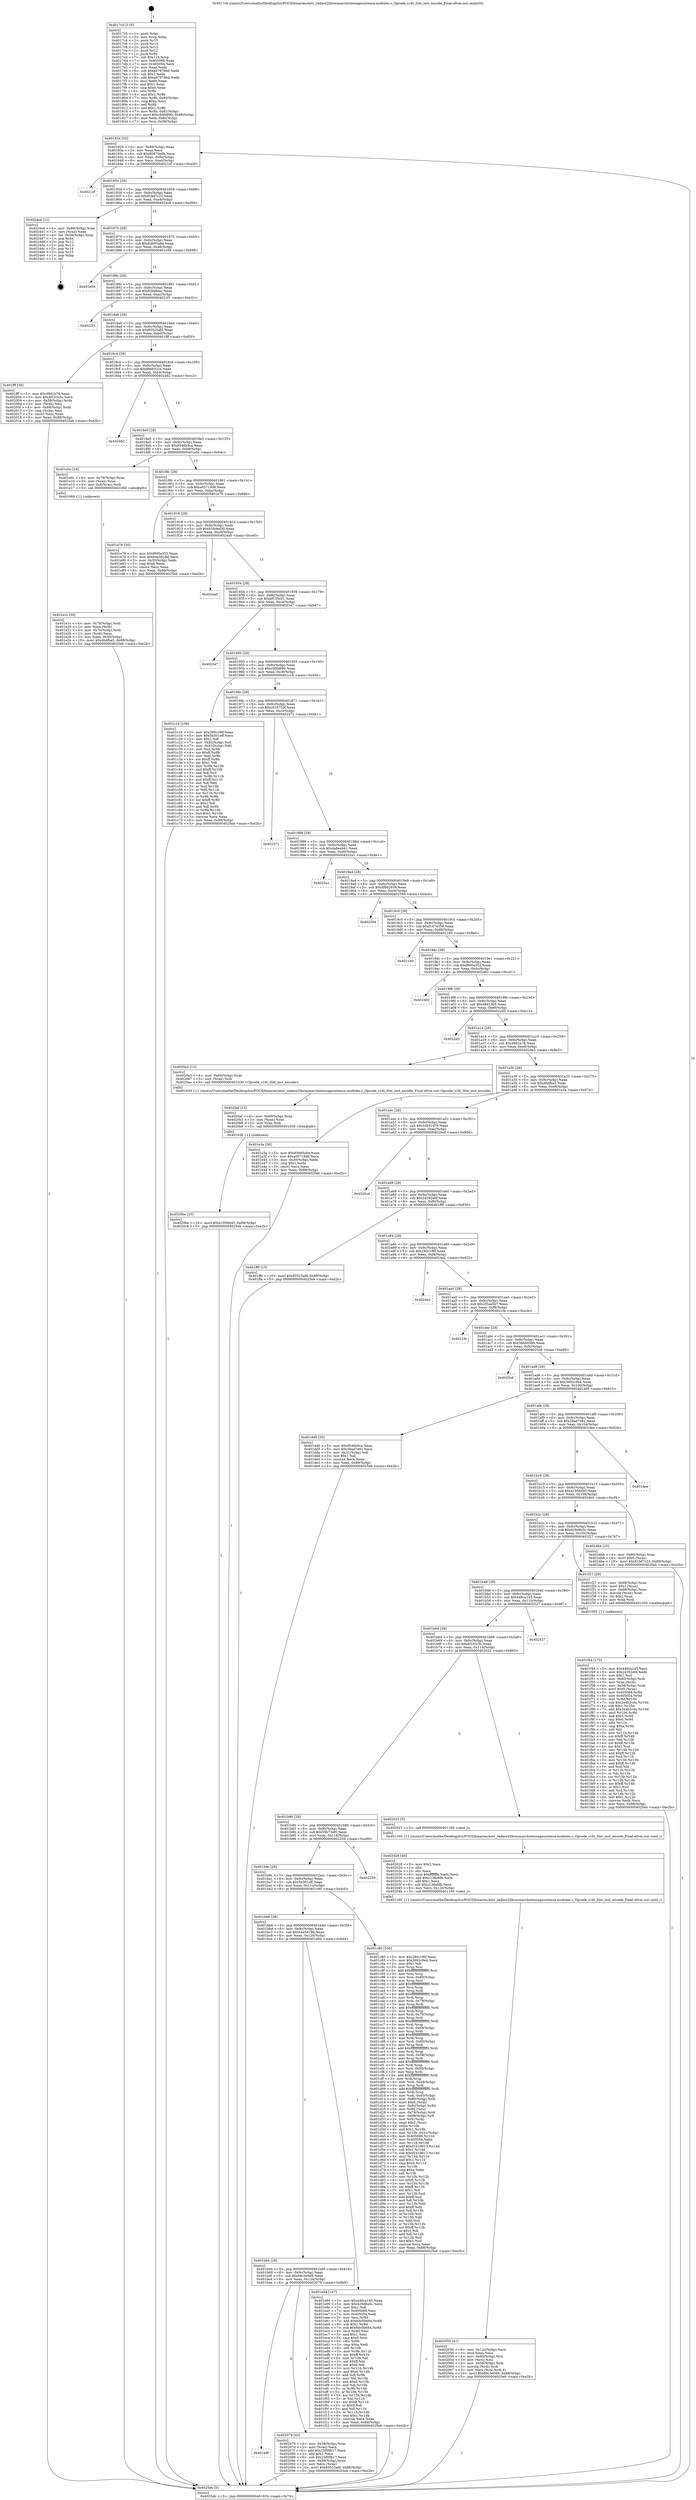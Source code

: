digraph "0x4017c0" {
  label = "0x4017c0 (/mnt/c/Users/mathe/Desktop/tcc/POCII/binaries/extr_radare2librasmarchxtensagnuxtensa-modules.c_Opcode_s16i_Slot_inst_encode_Final-ollvm.out::main(0))"
  labelloc = "t"
  node[shape=record]

  Entry [label="",width=0.3,height=0.3,shape=circle,fillcolor=black,style=filled]
  "0x401834" [label="{
     0x401834 [32]\l
     | [instrs]\l
     &nbsp;&nbsp;0x401834 \<+6\>: mov -0x88(%rbp),%eax\l
     &nbsp;&nbsp;0x40183a \<+2\>: mov %eax,%ecx\l
     &nbsp;&nbsp;0x40183c \<+6\>: sub $0x80970e0b,%ecx\l
     &nbsp;&nbsp;0x401842 \<+6\>: mov %eax,-0x9c(%rbp)\l
     &nbsp;&nbsp;0x401848 \<+6\>: mov %ecx,-0xa0(%rbp)\l
     &nbsp;&nbsp;0x40184e \<+6\>: je 00000000004021ef \<main+0xa2f\>\l
  }"]
  "0x4021ef" [label="{
     0x4021ef\l
  }", style=dashed]
  "0x401854" [label="{
     0x401854 [28]\l
     | [instrs]\l
     &nbsp;&nbsp;0x401854 \<+5\>: jmp 0000000000401859 \<main+0x99\>\l
     &nbsp;&nbsp;0x401859 \<+6\>: mov -0x9c(%rbp),%eax\l
     &nbsp;&nbsp;0x40185f \<+5\>: sub $0x81bd7c23,%eax\l
     &nbsp;&nbsp;0x401864 \<+6\>: mov %eax,-0xa4(%rbp)\l
     &nbsp;&nbsp;0x40186a \<+6\>: je 00000000004024cd \<main+0xd0d\>\l
  }"]
  Exit [label="",width=0.3,height=0.3,shape=circle,fillcolor=black,style=filled,peripheries=2]
  "0x4024cd" [label="{
     0x4024cd [21]\l
     | [instrs]\l
     &nbsp;&nbsp;0x4024cd \<+4\>: mov -0x80(%rbp),%rax\l
     &nbsp;&nbsp;0x4024d1 \<+2\>: mov (%rax),%eax\l
     &nbsp;&nbsp;0x4024d3 \<+4\>: lea -0x28(%rbp),%rsp\l
     &nbsp;&nbsp;0x4024d7 \<+1\>: pop %rbx\l
     &nbsp;&nbsp;0x4024d8 \<+2\>: pop %r12\l
     &nbsp;&nbsp;0x4024da \<+2\>: pop %r13\l
     &nbsp;&nbsp;0x4024dc \<+2\>: pop %r14\l
     &nbsp;&nbsp;0x4024de \<+2\>: pop %r15\l
     &nbsp;&nbsp;0x4024e0 \<+1\>: pop %rbp\l
     &nbsp;&nbsp;0x4024e1 \<+1\>: ret\l
  }"]
  "0x401870" [label="{
     0x401870 [28]\l
     | [instrs]\l
     &nbsp;&nbsp;0x401870 \<+5\>: jmp 0000000000401875 \<main+0xb5\>\l
     &nbsp;&nbsp;0x401875 \<+6\>: mov -0x9c(%rbp),%eax\l
     &nbsp;&nbsp;0x40187b \<+5\>: sub $0x83695a84,%eax\l
     &nbsp;&nbsp;0x401880 \<+6\>: mov %eax,-0xa8(%rbp)\l
     &nbsp;&nbsp;0x401886 \<+6\>: je 0000000000401e58 \<main+0x698\>\l
  }"]
  "0x4020be" [label="{
     0x4020be [15]\l
     | [instrs]\l
     &nbsp;&nbsp;0x4020be \<+10\>: movl $0x41956d45,-0x88(%rbp)\l
     &nbsp;&nbsp;0x4020c8 \<+5\>: jmp 00000000004025eb \<main+0xe2b\>\l
  }"]
  "0x401e58" [label="{
     0x401e58\l
  }", style=dashed]
  "0x40188c" [label="{
     0x40188c [28]\l
     | [instrs]\l
     &nbsp;&nbsp;0x40188c \<+5\>: jmp 0000000000401891 \<main+0xd1\>\l
     &nbsp;&nbsp;0x401891 \<+6\>: mov -0x9c(%rbp),%eax\l
     &nbsp;&nbsp;0x401897 \<+5\>: sub $0x83fa8eac,%eax\l
     &nbsp;&nbsp;0x40189c \<+6\>: mov %eax,-0xac(%rbp)\l
     &nbsp;&nbsp;0x4018a2 \<+6\>: je 00000000004022f1 \<main+0xb31\>\l
  }"]
  "0x4020af" [label="{
     0x4020af [15]\l
     | [instrs]\l
     &nbsp;&nbsp;0x4020af \<+4\>: mov -0x60(%rbp),%rax\l
     &nbsp;&nbsp;0x4020b3 \<+3\>: mov (%rax),%rax\l
     &nbsp;&nbsp;0x4020b6 \<+3\>: mov %rax,%rdi\l
     &nbsp;&nbsp;0x4020b9 \<+5\>: call 0000000000401030 \<free@plt\>\l
     | [calls]\l
     &nbsp;&nbsp;0x401030 \{1\} (unknown)\l
  }"]
  "0x4022f1" [label="{
     0x4022f1\l
  }", style=dashed]
  "0x4018a8" [label="{
     0x4018a8 [28]\l
     | [instrs]\l
     &nbsp;&nbsp;0x4018a8 \<+5\>: jmp 00000000004018ad \<main+0xed\>\l
     &nbsp;&nbsp;0x4018ad \<+6\>: mov -0x9c(%rbp),%eax\l
     &nbsp;&nbsp;0x4018b3 \<+5\>: sub $0x85525afd,%eax\l
     &nbsp;&nbsp;0x4018b8 \<+6\>: mov %eax,-0xb0(%rbp)\l
     &nbsp;&nbsp;0x4018be \<+6\>: je 0000000000401fff \<main+0x83f\>\l
  }"]
  "0x401bf0" [label="{
     0x401bf0\l
  }", style=dashed]
  "0x401fff" [label="{
     0x401fff [36]\l
     | [instrs]\l
     &nbsp;&nbsp;0x401fff \<+5\>: mov $0x49d1b78,%eax\l
     &nbsp;&nbsp;0x402004 \<+5\>: mov $0x4f103c5c,%ecx\l
     &nbsp;&nbsp;0x402009 \<+4\>: mov -0x58(%rbp),%rdx\l
     &nbsp;&nbsp;0x40200d \<+2\>: mov (%rdx),%esi\l
     &nbsp;&nbsp;0x40200f \<+4\>: mov -0x68(%rbp),%rdx\l
     &nbsp;&nbsp;0x402013 \<+2\>: cmp (%rdx),%esi\l
     &nbsp;&nbsp;0x402015 \<+3\>: cmovl %ecx,%eax\l
     &nbsp;&nbsp;0x402018 \<+6\>: mov %eax,-0x88(%rbp)\l
     &nbsp;&nbsp;0x40201e \<+5\>: jmp 00000000004025eb \<main+0xe2b\>\l
  }"]
  "0x4018c4" [label="{
     0x4018c4 [28]\l
     | [instrs]\l
     &nbsp;&nbsp;0x4018c4 \<+5\>: jmp 00000000004018c9 \<main+0x109\>\l
     &nbsp;&nbsp;0x4018c9 \<+6\>: mov -0x9c(%rbp),%eax\l
     &nbsp;&nbsp;0x4018cf \<+5\>: sub $0x89eb31ce,%eax\l
     &nbsp;&nbsp;0x4018d4 \<+6\>: mov %eax,-0xb4(%rbp)\l
     &nbsp;&nbsp;0x4018da \<+6\>: je 0000000000402482 \<main+0xcc2\>\l
  }"]
  "0x402079" [label="{
     0x402079 [42]\l
     | [instrs]\l
     &nbsp;&nbsp;0x402079 \<+4\>: mov -0x58(%rbp),%rax\l
     &nbsp;&nbsp;0x40207d \<+2\>: mov (%rax),%ecx\l
     &nbsp;&nbsp;0x40207f \<+6\>: add $0x25f09b17,%ecx\l
     &nbsp;&nbsp;0x402085 \<+3\>: add $0x1,%ecx\l
     &nbsp;&nbsp;0x402088 \<+6\>: sub $0x25f09b17,%ecx\l
     &nbsp;&nbsp;0x40208e \<+4\>: mov -0x58(%rbp),%rax\l
     &nbsp;&nbsp;0x402092 \<+2\>: mov %ecx,(%rax)\l
     &nbsp;&nbsp;0x402094 \<+10\>: movl $0x85525afd,-0x88(%rbp)\l
     &nbsp;&nbsp;0x40209e \<+5\>: jmp 00000000004025eb \<main+0xe2b\>\l
  }"]
  "0x402482" [label="{
     0x402482\l
  }", style=dashed]
  "0x4018e0" [label="{
     0x4018e0 [28]\l
     | [instrs]\l
     &nbsp;&nbsp;0x4018e0 \<+5\>: jmp 00000000004018e5 \<main+0x125\>\l
     &nbsp;&nbsp;0x4018e5 \<+6\>: mov -0x9c(%rbp),%eax\l
     &nbsp;&nbsp;0x4018eb \<+5\>: sub $0x9546b9ca,%eax\l
     &nbsp;&nbsp;0x4018f0 \<+6\>: mov %eax,-0xb8(%rbp)\l
     &nbsp;&nbsp;0x4018f6 \<+6\>: je 0000000000401e0c \<main+0x64c\>\l
  }"]
  "0x402050" [label="{
     0x402050 [41]\l
     | [instrs]\l
     &nbsp;&nbsp;0x402050 \<+6\>: mov -0x12c(%rbp),%ecx\l
     &nbsp;&nbsp;0x402056 \<+3\>: imul %eax,%ecx\l
     &nbsp;&nbsp;0x402059 \<+4\>: mov -0x60(%rbp),%rsi\l
     &nbsp;&nbsp;0x40205d \<+3\>: mov (%rsi),%rsi\l
     &nbsp;&nbsp;0x402060 \<+4\>: mov -0x58(%rbp),%rdi\l
     &nbsp;&nbsp;0x402064 \<+3\>: movslq (%rdi),%rdi\l
     &nbsp;&nbsp;0x402067 \<+3\>: mov %ecx,(%rsi,%rdi,4)\l
     &nbsp;&nbsp;0x40206a \<+10\>: movl $0x68c3e0d9,-0x88(%rbp)\l
     &nbsp;&nbsp;0x402074 \<+5\>: jmp 00000000004025eb \<main+0xe2b\>\l
  }"]
  "0x401e0c" [label="{
     0x401e0c [16]\l
     | [instrs]\l
     &nbsp;&nbsp;0x401e0c \<+4\>: mov -0x78(%rbp),%rax\l
     &nbsp;&nbsp;0x401e10 \<+3\>: mov (%rax),%rax\l
     &nbsp;&nbsp;0x401e13 \<+4\>: mov 0x8(%rax),%rdi\l
     &nbsp;&nbsp;0x401e17 \<+5\>: call 0000000000401060 \<atoi@plt\>\l
     | [calls]\l
     &nbsp;&nbsp;0x401060 \{1\} (unknown)\l
  }"]
  "0x4018fc" [label="{
     0x4018fc [28]\l
     | [instrs]\l
     &nbsp;&nbsp;0x4018fc \<+5\>: jmp 0000000000401901 \<main+0x141\>\l
     &nbsp;&nbsp;0x401901 \<+6\>: mov -0x9c(%rbp),%eax\l
     &nbsp;&nbsp;0x401907 \<+5\>: sub $0xa05719d8,%eax\l
     &nbsp;&nbsp;0x40190c \<+6\>: mov %eax,-0xbc(%rbp)\l
     &nbsp;&nbsp;0x401912 \<+6\>: je 0000000000401e76 \<main+0x6b6\>\l
  }"]
  "0x402028" [label="{
     0x402028 [40]\l
     | [instrs]\l
     &nbsp;&nbsp;0x402028 \<+5\>: mov $0x2,%ecx\l
     &nbsp;&nbsp;0x40202d \<+1\>: cltd\l
     &nbsp;&nbsp;0x40202e \<+2\>: idiv %ecx\l
     &nbsp;&nbsp;0x402030 \<+6\>: imul $0xfffffffe,%edx,%ecx\l
     &nbsp;&nbsp;0x402036 \<+6\>: add $0xc138a6fb,%ecx\l
     &nbsp;&nbsp;0x40203c \<+3\>: add $0x1,%ecx\l
     &nbsp;&nbsp;0x40203f \<+6\>: sub $0xc138a6fb,%ecx\l
     &nbsp;&nbsp;0x402045 \<+6\>: mov %ecx,-0x12c(%rbp)\l
     &nbsp;&nbsp;0x40204b \<+5\>: call 0000000000401160 \<next_i\>\l
     | [calls]\l
     &nbsp;&nbsp;0x401160 \{1\} (/mnt/c/Users/mathe/Desktop/tcc/POCII/binaries/extr_radare2librasmarchxtensagnuxtensa-modules.c_Opcode_s16i_Slot_inst_encode_Final-ollvm.out::next_i)\l
  }"]
  "0x401e76" [label="{
     0x401e76 [30]\l
     | [instrs]\l
     &nbsp;&nbsp;0x401e76 \<+5\>: mov $0xf900a352,%eax\l
     &nbsp;&nbsp;0x401e7b \<+5\>: mov $0x64a5619d,%ecx\l
     &nbsp;&nbsp;0x401e80 \<+3\>: mov -0x30(%rbp),%edx\l
     &nbsp;&nbsp;0x401e83 \<+3\>: cmp $0x0,%edx\l
     &nbsp;&nbsp;0x401e86 \<+3\>: cmove %ecx,%eax\l
     &nbsp;&nbsp;0x401e89 \<+6\>: mov %eax,-0x88(%rbp)\l
     &nbsp;&nbsp;0x401e8f \<+5\>: jmp 00000000004025eb \<main+0xe2b\>\l
  }"]
  "0x401918" [label="{
     0x401918 [28]\l
     | [instrs]\l
     &nbsp;&nbsp;0x401918 \<+5\>: jmp 000000000040191d \<main+0x15d\>\l
     &nbsp;&nbsp;0x40191d \<+6\>: mov -0x9c(%rbp),%eax\l
     &nbsp;&nbsp;0x401923 \<+5\>: sub $0xb34ded30,%eax\l
     &nbsp;&nbsp;0x401928 \<+6\>: mov %eax,-0xc0(%rbp)\l
     &nbsp;&nbsp;0x40192e \<+6\>: je 00000000004024a0 \<main+0xce0\>\l
  }"]
  "0x401f44" [label="{
     0x401f44 [172]\l
     | [instrs]\l
     &nbsp;&nbsp;0x401f44 \<+5\>: mov $0x446ca145,%ecx\l
     &nbsp;&nbsp;0x401f49 \<+5\>: mov $0x24392e0f,%edx\l
     &nbsp;&nbsp;0x401f4e \<+3\>: mov $0x1,%sil\l
     &nbsp;&nbsp;0x401f51 \<+4\>: mov -0x60(%rbp),%rdi\l
     &nbsp;&nbsp;0x401f55 \<+3\>: mov %rax,(%rdi)\l
     &nbsp;&nbsp;0x401f58 \<+4\>: mov -0x58(%rbp),%rax\l
     &nbsp;&nbsp;0x401f5c \<+6\>: movl $0x0,(%rax)\l
     &nbsp;&nbsp;0x401f62 \<+8\>: mov 0x405068,%r8d\l
     &nbsp;&nbsp;0x401f6a \<+8\>: mov 0x405054,%r9d\l
     &nbsp;&nbsp;0x401f72 \<+3\>: mov %r8d,%r10d\l
     &nbsp;&nbsp;0x401f75 \<+7\>: sub $0x2e4b2cda,%r10d\l
     &nbsp;&nbsp;0x401f7c \<+4\>: sub $0x1,%r10d\l
     &nbsp;&nbsp;0x401f80 \<+7\>: add $0x2e4b2cda,%r10d\l
     &nbsp;&nbsp;0x401f87 \<+4\>: imul %r10d,%r8d\l
     &nbsp;&nbsp;0x401f8b \<+4\>: and $0x1,%r8d\l
     &nbsp;&nbsp;0x401f8f \<+4\>: cmp $0x0,%r8d\l
     &nbsp;&nbsp;0x401f93 \<+4\>: sete %r11b\l
     &nbsp;&nbsp;0x401f97 \<+4\>: cmp $0xa,%r9d\l
     &nbsp;&nbsp;0x401f9b \<+3\>: setl %bl\l
     &nbsp;&nbsp;0x401f9e \<+3\>: mov %r11b,%r14b\l
     &nbsp;&nbsp;0x401fa1 \<+4\>: xor $0xff,%r14b\l
     &nbsp;&nbsp;0x401fa5 \<+3\>: mov %bl,%r15b\l
     &nbsp;&nbsp;0x401fa8 \<+4\>: xor $0xff,%r15b\l
     &nbsp;&nbsp;0x401fac \<+4\>: xor $0x1,%sil\l
     &nbsp;&nbsp;0x401fb0 \<+3\>: mov %r14b,%r12b\l
     &nbsp;&nbsp;0x401fb3 \<+4\>: and $0xff,%r12b\l
     &nbsp;&nbsp;0x401fb7 \<+3\>: and %sil,%r11b\l
     &nbsp;&nbsp;0x401fba \<+3\>: mov %r15b,%r13b\l
     &nbsp;&nbsp;0x401fbd \<+4\>: and $0xff,%r13b\l
     &nbsp;&nbsp;0x401fc1 \<+3\>: and %sil,%bl\l
     &nbsp;&nbsp;0x401fc4 \<+3\>: or %r11b,%r12b\l
     &nbsp;&nbsp;0x401fc7 \<+3\>: or %bl,%r13b\l
     &nbsp;&nbsp;0x401fca \<+3\>: xor %r13b,%r12b\l
     &nbsp;&nbsp;0x401fcd \<+3\>: or %r15b,%r14b\l
     &nbsp;&nbsp;0x401fd0 \<+4\>: xor $0xff,%r14b\l
     &nbsp;&nbsp;0x401fd4 \<+4\>: or $0x1,%sil\l
     &nbsp;&nbsp;0x401fd8 \<+3\>: and %sil,%r14b\l
     &nbsp;&nbsp;0x401fdb \<+3\>: or %r14b,%r12b\l
     &nbsp;&nbsp;0x401fde \<+4\>: test $0x1,%r12b\l
     &nbsp;&nbsp;0x401fe2 \<+3\>: cmovne %edx,%ecx\l
     &nbsp;&nbsp;0x401fe5 \<+6\>: mov %ecx,-0x88(%rbp)\l
     &nbsp;&nbsp;0x401feb \<+5\>: jmp 00000000004025eb \<main+0xe2b\>\l
  }"]
  "0x4024a0" [label="{
     0x4024a0\l
  }", style=dashed]
  "0x401934" [label="{
     0x401934 [28]\l
     | [instrs]\l
     &nbsp;&nbsp;0x401934 \<+5\>: jmp 0000000000401939 \<main+0x179\>\l
     &nbsp;&nbsp;0x401939 \<+6\>: mov -0x9c(%rbp),%eax\l
     &nbsp;&nbsp;0x40193f \<+5\>: sub $0xbf155c01,%eax\l
     &nbsp;&nbsp;0x401944 \<+6\>: mov %eax,-0xc4(%rbp)\l
     &nbsp;&nbsp;0x40194a \<+6\>: je 0000000000402347 \<main+0xb87\>\l
  }"]
  "0x401bd4" [label="{
     0x401bd4 [28]\l
     | [instrs]\l
     &nbsp;&nbsp;0x401bd4 \<+5\>: jmp 0000000000401bd9 \<main+0x419\>\l
     &nbsp;&nbsp;0x401bd9 \<+6\>: mov -0x9c(%rbp),%eax\l
     &nbsp;&nbsp;0x401bdf \<+5\>: sub $0x68c3e0d9,%eax\l
     &nbsp;&nbsp;0x401be4 \<+6\>: mov %eax,-0x124(%rbp)\l
     &nbsp;&nbsp;0x401bea \<+6\>: je 0000000000402079 \<main+0x8b9\>\l
  }"]
  "0x402347" [label="{
     0x402347\l
  }", style=dashed]
  "0x401950" [label="{
     0x401950 [28]\l
     | [instrs]\l
     &nbsp;&nbsp;0x401950 \<+5\>: jmp 0000000000401955 \<main+0x195\>\l
     &nbsp;&nbsp;0x401955 \<+6\>: mov -0x9c(%rbp),%eax\l
     &nbsp;&nbsp;0x40195b \<+5\>: sub $0xc50fd890,%eax\l
     &nbsp;&nbsp;0x401960 \<+6\>: mov %eax,-0xc8(%rbp)\l
     &nbsp;&nbsp;0x401966 \<+6\>: je 0000000000401c16 \<main+0x456\>\l
  }"]
  "0x401e94" [label="{
     0x401e94 [147]\l
     | [instrs]\l
     &nbsp;&nbsp;0x401e94 \<+5\>: mov $0x446ca145,%eax\l
     &nbsp;&nbsp;0x401e99 \<+5\>: mov $0x429d8a5c,%ecx\l
     &nbsp;&nbsp;0x401e9e \<+2\>: mov $0x1,%dl\l
     &nbsp;&nbsp;0x401ea0 \<+7\>: mov 0x405068,%esi\l
     &nbsp;&nbsp;0x401ea7 \<+7\>: mov 0x405054,%edi\l
     &nbsp;&nbsp;0x401eae \<+3\>: mov %esi,%r8d\l
     &nbsp;&nbsp;0x401eb1 \<+7\>: add $0x6dc0b664,%r8d\l
     &nbsp;&nbsp;0x401eb8 \<+4\>: sub $0x1,%r8d\l
     &nbsp;&nbsp;0x401ebc \<+7\>: sub $0x6dc0b664,%r8d\l
     &nbsp;&nbsp;0x401ec3 \<+4\>: imul %r8d,%esi\l
     &nbsp;&nbsp;0x401ec7 \<+3\>: and $0x1,%esi\l
     &nbsp;&nbsp;0x401eca \<+3\>: cmp $0x0,%esi\l
     &nbsp;&nbsp;0x401ecd \<+4\>: sete %r9b\l
     &nbsp;&nbsp;0x401ed1 \<+3\>: cmp $0xa,%edi\l
     &nbsp;&nbsp;0x401ed4 \<+4\>: setl %r10b\l
     &nbsp;&nbsp;0x401ed8 \<+3\>: mov %r9b,%r11b\l
     &nbsp;&nbsp;0x401edb \<+4\>: xor $0xff,%r11b\l
     &nbsp;&nbsp;0x401edf \<+3\>: mov %r10b,%bl\l
     &nbsp;&nbsp;0x401ee2 \<+3\>: xor $0xff,%bl\l
     &nbsp;&nbsp;0x401ee5 \<+3\>: xor $0x0,%dl\l
     &nbsp;&nbsp;0x401ee8 \<+3\>: mov %r11b,%r14b\l
     &nbsp;&nbsp;0x401eeb \<+4\>: and $0x0,%r14b\l
     &nbsp;&nbsp;0x401eef \<+3\>: and %dl,%r9b\l
     &nbsp;&nbsp;0x401ef2 \<+3\>: mov %bl,%r15b\l
     &nbsp;&nbsp;0x401ef5 \<+4\>: and $0x0,%r15b\l
     &nbsp;&nbsp;0x401ef9 \<+3\>: and %dl,%r10b\l
     &nbsp;&nbsp;0x401efc \<+3\>: or %r9b,%r14b\l
     &nbsp;&nbsp;0x401eff \<+3\>: or %r10b,%r15b\l
     &nbsp;&nbsp;0x401f02 \<+3\>: xor %r15b,%r14b\l
     &nbsp;&nbsp;0x401f05 \<+3\>: or %bl,%r11b\l
     &nbsp;&nbsp;0x401f08 \<+4\>: xor $0xff,%r11b\l
     &nbsp;&nbsp;0x401f0c \<+3\>: or $0x0,%dl\l
     &nbsp;&nbsp;0x401f0f \<+3\>: and %dl,%r11b\l
     &nbsp;&nbsp;0x401f12 \<+3\>: or %r11b,%r14b\l
     &nbsp;&nbsp;0x401f15 \<+4\>: test $0x1,%r14b\l
     &nbsp;&nbsp;0x401f19 \<+3\>: cmovne %ecx,%eax\l
     &nbsp;&nbsp;0x401f1c \<+6\>: mov %eax,-0x88(%rbp)\l
     &nbsp;&nbsp;0x401f22 \<+5\>: jmp 00000000004025eb \<main+0xe2b\>\l
  }"]
  "0x401c16" [label="{
     0x401c16 [106]\l
     | [instrs]\l
     &nbsp;&nbsp;0x401c16 \<+5\>: mov $0x280c1f6f,%eax\l
     &nbsp;&nbsp;0x401c1b \<+5\>: mov $0x5b301eff,%ecx\l
     &nbsp;&nbsp;0x401c20 \<+2\>: mov $0x1,%dl\l
     &nbsp;&nbsp;0x401c22 \<+7\>: mov -0x82(%rbp),%sil\l
     &nbsp;&nbsp;0x401c29 \<+7\>: mov -0x81(%rbp),%dil\l
     &nbsp;&nbsp;0x401c30 \<+3\>: mov %sil,%r8b\l
     &nbsp;&nbsp;0x401c33 \<+4\>: xor $0xff,%r8b\l
     &nbsp;&nbsp;0x401c37 \<+3\>: mov %dil,%r9b\l
     &nbsp;&nbsp;0x401c3a \<+4\>: xor $0xff,%r9b\l
     &nbsp;&nbsp;0x401c3e \<+3\>: xor $0x1,%dl\l
     &nbsp;&nbsp;0x401c41 \<+3\>: mov %r8b,%r10b\l
     &nbsp;&nbsp;0x401c44 \<+4\>: and $0xff,%r10b\l
     &nbsp;&nbsp;0x401c48 \<+3\>: and %dl,%sil\l
     &nbsp;&nbsp;0x401c4b \<+3\>: mov %r9b,%r11b\l
     &nbsp;&nbsp;0x401c4e \<+4\>: and $0xff,%r11b\l
     &nbsp;&nbsp;0x401c52 \<+3\>: and %dl,%dil\l
     &nbsp;&nbsp;0x401c55 \<+3\>: or %sil,%r10b\l
     &nbsp;&nbsp;0x401c58 \<+3\>: or %dil,%r11b\l
     &nbsp;&nbsp;0x401c5b \<+3\>: xor %r11b,%r10b\l
     &nbsp;&nbsp;0x401c5e \<+3\>: or %r9b,%r8b\l
     &nbsp;&nbsp;0x401c61 \<+4\>: xor $0xff,%r8b\l
     &nbsp;&nbsp;0x401c65 \<+3\>: or $0x1,%dl\l
     &nbsp;&nbsp;0x401c68 \<+3\>: and %dl,%r8b\l
     &nbsp;&nbsp;0x401c6b \<+3\>: or %r8b,%r10b\l
     &nbsp;&nbsp;0x401c6e \<+4\>: test $0x1,%r10b\l
     &nbsp;&nbsp;0x401c72 \<+3\>: cmovne %ecx,%eax\l
     &nbsp;&nbsp;0x401c75 \<+6\>: mov %eax,-0x88(%rbp)\l
     &nbsp;&nbsp;0x401c7b \<+5\>: jmp 00000000004025eb \<main+0xe2b\>\l
  }"]
  "0x40196c" [label="{
     0x40196c [28]\l
     | [instrs]\l
     &nbsp;&nbsp;0x40196c \<+5\>: jmp 0000000000401971 \<main+0x1b1\>\l
     &nbsp;&nbsp;0x401971 \<+6\>: mov -0x9c(%rbp),%eax\l
     &nbsp;&nbsp;0x401977 \<+5\>: sub $0xc818753f,%eax\l
     &nbsp;&nbsp;0x40197c \<+6\>: mov %eax,-0xcc(%rbp)\l
     &nbsp;&nbsp;0x401982 \<+6\>: je 0000000000402371 \<main+0xbb1\>\l
  }"]
  "0x4025eb" [label="{
     0x4025eb [5]\l
     | [instrs]\l
     &nbsp;&nbsp;0x4025eb \<+5\>: jmp 0000000000401834 \<main+0x74\>\l
  }"]
  "0x4017c0" [label="{
     0x4017c0 [116]\l
     | [instrs]\l
     &nbsp;&nbsp;0x4017c0 \<+1\>: push %rbp\l
     &nbsp;&nbsp;0x4017c1 \<+3\>: mov %rsp,%rbp\l
     &nbsp;&nbsp;0x4017c4 \<+2\>: push %r15\l
     &nbsp;&nbsp;0x4017c6 \<+2\>: push %r14\l
     &nbsp;&nbsp;0x4017c8 \<+2\>: push %r13\l
     &nbsp;&nbsp;0x4017ca \<+2\>: push %r12\l
     &nbsp;&nbsp;0x4017cc \<+1\>: push %rbx\l
     &nbsp;&nbsp;0x4017cd \<+7\>: sub $0x118,%rsp\l
     &nbsp;&nbsp;0x4017d4 \<+7\>: mov 0x405068,%eax\l
     &nbsp;&nbsp;0x4017db \<+7\>: mov 0x405054,%ecx\l
     &nbsp;&nbsp;0x4017e2 \<+2\>: mov %eax,%edx\l
     &nbsp;&nbsp;0x4017e4 \<+6\>: sub $0xa979786d,%edx\l
     &nbsp;&nbsp;0x4017ea \<+3\>: sub $0x1,%edx\l
     &nbsp;&nbsp;0x4017ed \<+6\>: add $0xa979786d,%edx\l
     &nbsp;&nbsp;0x4017f3 \<+3\>: imul %edx,%eax\l
     &nbsp;&nbsp;0x4017f6 \<+3\>: and $0x1,%eax\l
     &nbsp;&nbsp;0x4017f9 \<+3\>: cmp $0x0,%eax\l
     &nbsp;&nbsp;0x4017fc \<+4\>: sete %r8b\l
     &nbsp;&nbsp;0x401800 \<+4\>: and $0x1,%r8b\l
     &nbsp;&nbsp;0x401804 \<+7\>: mov %r8b,-0x82(%rbp)\l
     &nbsp;&nbsp;0x40180b \<+3\>: cmp $0xa,%ecx\l
     &nbsp;&nbsp;0x40180e \<+4\>: setl %r8b\l
     &nbsp;&nbsp;0x401812 \<+4\>: and $0x1,%r8b\l
     &nbsp;&nbsp;0x401816 \<+7\>: mov %r8b,-0x81(%rbp)\l
     &nbsp;&nbsp;0x40181d \<+10\>: movl $0xc50fd890,-0x88(%rbp)\l
     &nbsp;&nbsp;0x401827 \<+6\>: mov %edi,-0x8c(%rbp)\l
     &nbsp;&nbsp;0x40182d \<+7\>: mov %rsi,-0x98(%rbp)\l
  }"]
  "0x401e1c" [label="{
     0x401e1c [30]\l
     | [instrs]\l
     &nbsp;&nbsp;0x401e1c \<+4\>: mov -0x70(%rbp),%rdi\l
     &nbsp;&nbsp;0x401e20 \<+2\>: mov %eax,(%rdi)\l
     &nbsp;&nbsp;0x401e22 \<+4\>: mov -0x70(%rbp),%rdi\l
     &nbsp;&nbsp;0x401e26 \<+2\>: mov (%rdi),%eax\l
     &nbsp;&nbsp;0x401e28 \<+3\>: mov %eax,-0x30(%rbp)\l
     &nbsp;&nbsp;0x401e2b \<+10\>: movl $0xd6dfba5,-0x88(%rbp)\l
     &nbsp;&nbsp;0x401e35 \<+5\>: jmp 00000000004025eb \<main+0xe2b\>\l
  }"]
  "0x402371" [label="{
     0x402371\l
  }", style=dashed]
  "0x401988" [label="{
     0x401988 [28]\l
     | [instrs]\l
     &nbsp;&nbsp;0x401988 \<+5\>: jmp 000000000040198d \<main+0x1cd\>\l
     &nbsp;&nbsp;0x40198d \<+6\>: mov -0x9c(%rbp),%eax\l
     &nbsp;&nbsp;0x401993 \<+5\>: sub $0xda8eab41,%eax\l
     &nbsp;&nbsp;0x401998 \<+6\>: mov %eax,-0xd0(%rbp)\l
     &nbsp;&nbsp;0x40199e \<+6\>: je 00000000004025a1 \<main+0xde1\>\l
  }"]
  "0x401bb8" [label="{
     0x401bb8 [28]\l
     | [instrs]\l
     &nbsp;&nbsp;0x401bb8 \<+5\>: jmp 0000000000401bbd \<main+0x3fd\>\l
     &nbsp;&nbsp;0x401bbd \<+6\>: mov -0x9c(%rbp),%eax\l
     &nbsp;&nbsp;0x401bc3 \<+5\>: sub $0x64a5619d,%eax\l
     &nbsp;&nbsp;0x401bc8 \<+6\>: mov %eax,-0x120(%rbp)\l
     &nbsp;&nbsp;0x401bce \<+6\>: je 0000000000401e94 \<main+0x6d4\>\l
  }"]
  "0x4025a1" [label="{
     0x4025a1\l
  }", style=dashed]
  "0x4019a4" [label="{
     0x4019a4 [28]\l
     | [instrs]\l
     &nbsp;&nbsp;0x4019a4 \<+5\>: jmp 00000000004019a9 \<main+0x1e9\>\l
     &nbsp;&nbsp;0x4019a9 \<+6\>: mov -0x9c(%rbp),%eax\l
     &nbsp;&nbsp;0x4019af \<+5\>: sub $0xdf962939,%eax\l
     &nbsp;&nbsp;0x4019b4 \<+6\>: mov %eax,-0xd4(%rbp)\l
     &nbsp;&nbsp;0x4019ba \<+6\>: je 0000000000402564 \<main+0xda4\>\l
  }"]
  "0x401c80" [label="{
     0x401c80 [336]\l
     | [instrs]\l
     &nbsp;&nbsp;0x401c80 \<+5\>: mov $0x280c1f6f,%eax\l
     &nbsp;&nbsp;0x401c85 \<+5\>: mov $0x3692c9e4,%ecx\l
     &nbsp;&nbsp;0x401c8a \<+2\>: mov $0x1,%dl\l
     &nbsp;&nbsp;0x401c8c \<+3\>: mov %rsp,%rsi\l
     &nbsp;&nbsp;0x401c8f \<+4\>: add $0xfffffffffffffff0,%rsi\l
     &nbsp;&nbsp;0x401c93 \<+3\>: mov %rsi,%rsp\l
     &nbsp;&nbsp;0x401c96 \<+4\>: mov %rsi,-0x80(%rbp)\l
     &nbsp;&nbsp;0x401c9a \<+3\>: mov %rsp,%rsi\l
     &nbsp;&nbsp;0x401c9d \<+4\>: add $0xfffffffffffffff0,%rsi\l
     &nbsp;&nbsp;0x401ca1 \<+3\>: mov %rsi,%rsp\l
     &nbsp;&nbsp;0x401ca4 \<+3\>: mov %rsp,%rdi\l
     &nbsp;&nbsp;0x401ca7 \<+4\>: add $0xfffffffffffffff0,%rdi\l
     &nbsp;&nbsp;0x401cab \<+3\>: mov %rdi,%rsp\l
     &nbsp;&nbsp;0x401cae \<+4\>: mov %rdi,-0x78(%rbp)\l
     &nbsp;&nbsp;0x401cb2 \<+3\>: mov %rsp,%rdi\l
     &nbsp;&nbsp;0x401cb5 \<+4\>: add $0xfffffffffffffff0,%rdi\l
     &nbsp;&nbsp;0x401cb9 \<+3\>: mov %rdi,%rsp\l
     &nbsp;&nbsp;0x401cbc \<+4\>: mov %rdi,-0x70(%rbp)\l
     &nbsp;&nbsp;0x401cc0 \<+3\>: mov %rsp,%rdi\l
     &nbsp;&nbsp;0x401cc3 \<+4\>: add $0xfffffffffffffff0,%rdi\l
     &nbsp;&nbsp;0x401cc7 \<+3\>: mov %rdi,%rsp\l
     &nbsp;&nbsp;0x401cca \<+4\>: mov %rdi,-0x68(%rbp)\l
     &nbsp;&nbsp;0x401cce \<+3\>: mov %rsp,%rdi\l
     &nbsp;&nbsp;0x401cd1 \<+4\>: add $0xfffffffffffffff0,%rdi\l
     &nbsp;&nbsp;0x401cd5 \<+3\>: mov %rdi,%rsp\l
     &nbsp;&nbsp;0x401cd8 \<+4\>: mov %rdi,-0x60(%rbp)\l
     &nbsp;&nbsp;0x401cdc \<+3\>: mov %rsp,%rdi\l
     &nbsp;&nbsp;0x401cdf \<+4\>: add $0xfffffffffffffff0,%rdi\l
     &nbsp;&nbsp;0x401ce3 \<+3\>: mov %rdi,%rsp\l
     &nbsp;&nbsp;0x401ce6 \<+4\>: mov %rdi,-0x58(%rbp)\l
     &nbsp;&nbsp;0x401cea \<+3\>: mov %rsp,%rdi\l
     &nbsp;&nbsp;0x401ced \<+4\>: add $0xfffffffffffffff0,%rdi\l
     &nbsp;&nbsp;0x401cf1 \<+3\>: mov %rdi,%rsp\l
     &nbsp;&nbsp;0x401cf4 \<+4\>: mov %rdi,-0x50(%rbp)\l
     &nbsp;&nbsp;0x401cf8 \<+3\>: mov %rsp,%rdi\l
     &nbsp;&nbsp;0x401cfb \<+4\>: add $0xfffffffffffffff0,%rdi\l
     &nbsp;&nbsp;0x401cff \<+3\>: mov %rdi,%rsp\l
     &nbsp;&nbsp;0x401d02 \<+4\>: mov %rdi,-0x48(%rbp)\l
     &nbsp;&nbsp;0x401d06 \<+3\>: mov %rsp,%rdi\l
     &nbsp;&nbsp;0x401d09 \<+4\>: add $0xfffffffffffffff0,%rdi\l
     &nbsp;&nbsp;0x401d0d \<+3\>: mov %rdi,%rsp\l
     &nbsp;&nbsp;0x401d10 \<+4\>: mov %rdi,-0x40(%rbp)\l
     &nbsp;&nbsp;0x401d14 \<+4\>: mov -0x80(%rbp),%rdi\l
     &nbsp;&nbsp;0x401d18 \<+6\>: movl $0x0,(%rdi)\l
     &nbsp;&nbsp;0x401d1e \<+7\>: mov -0x8c(%rbp),%r8d\l
     &nbsp;&nbsp;0x401d25 \<+3\>: mov %r8d,(%rsi)\l
     &nbsp;&nbsp;0x401d28 \<+4\>: mov -0x78(%rbp),%rdi\l
     &nbsp;&nbsp;0x401d2c \<+7\>: mov -0x98(%rbp),%r9\l
     &nbsp;&nbsp;0x401d33 \<+3\>: mov %r9,(%rdi)\l
     &nbsp;&nbsp;0x401d36 \<+3\>: cmpl $0x2,(%rsi)\l
     &nbsp;&nbsp;0x401d39 \<+4\>: setne %r10b\l
     &nbsp;&nbsp;0x401d3d \<+4\>: and $0x1,%r10b\l
     &nbsp;&nbsp;0x401d41 \<+4\>: mov %r10b,-0x31(%rbp)\l
     &nbsp;&nbsp;0x401d45 \<+8\>: mov 0x405068,%r11d\l
     &nbsp;&nbsp;0x401d4d \<+7\>: mov 0x405054,%ebx\l
     &nbsp;&nbsp;0x401d54 \<+3\>: mov %r11d,%r14d\l
     &nbsp;&nbsp;0x401d57 \<+7\>: add $0x91b18613,%r14d\l
     &nbsp;&nbsp;0x401d5e \<+4\>: sub $0x1,%r14d\l
     &nbsp;&nbsp;0x401d62 \<+7\>: sub $0x91b18613,%r14d\l
     &nbsp;&nbsp;0x401d69 \<+4\>: imul %r14d,%r11d\l
     &nbsp;&nbsp;0x401d6d \<+4\>: and $0x1,%r11d\l
     &nbsp;&nbsp;0x401d71 \<+4\>: cmp $0x0,%r11d\l
     &nbsp;&nbsp;0x401d75 \<+4\>: sete %r10b\l
     &nbsp;&nbsp;0x401d79 \<+3\>: cmp $0xa,%ebx\l
     &nbsp;&nbsp;0x401d7c \<+4\>: setl %r15b\l
     &nbsp;&nbsp;0x401d80 \<+3\>: mov %r10b,%r12b\l
     &nbsp;&nbsp;0x401d83 \<+4\>: xor $0xff,%r12b\l
     &nbsp;&nbsp;0x401d87 \<+3\>: mov %r15b,%r13b\l
     &nbsp;&nbsp;0x401d8a \<+4\>: xor $0xff,%r13b\l
     &nbsp;&nbsp;0x401d8e \<+3\>: xor $0x1,%dl\l
     &nbsp;&nbsp;0x401d91 \<+3\>: mov %r12b,%sil\l
     &nbsp;&nbsp;0x401d94 \<+4\>: and $0xff,%sil\l
     &nbsp;&nbsp;0x401d98 \<+3\>: and %dl,%r10b\l
     &nbsp;&nbsp;0x401d9b \<+3\>: mov %r13b,%dil\l
     &nbsp;&nbsp;0x401d9e \<+4\>: and $0xff,%dil\l
     &nbsp;&nbsp;0x401da2 \<+3\>: and %dl,%r15b\l
     &nbsp;&nbsp;0x401da5 \<+3\>: or %r10b,%sil\l
     &nbsp;&nbsp;0x401da8 \<+3\>: or %r15b,%dil\l
     &nbsp;&nbsp;0x401dab \<+3\>: xor %dil,%sil\l
     &nbsp;&nbsp;0x401dae \<+3\>: or %r13b,%r12b\l
     &nbsp;&nbsp;0x401db1 \<+4\>: xor $0xff,%r12b\l
     &nbsp;&nbsp;0x401db5 \<+3\>: or $0x1,%dl\l
     &nbsp;&nbsp;0x401db8 \<+3\>: and %dl,%r12b\l
     &nbsp;&nbsp;0x401dbb \<+3\>: or %r12b,%sil\l
     &nbsp;&nbsp;0x401dbe \<+4\>: test $0x1,%sil\l
     &nbsp;&nbsp;0x401dc2 \<+3\>: cmovne %ecx,%eax\l
     &nbsp;&nbsp;0x401dc5 \<+6\>: mov %eax,-0x88(%rbp)\l
     &nbsp;&nbsp;0x401dcb \<+5\>: jmp 00000000004025eb \<main+0xe2b\>\l
  }"]
  "0x402564" [label="{
     0x402564\l
  }", style=dashed]
  "0x4019c0" [label="{
     0x4019c0 [28]\l
     | [instrs]\l
     &nbsp;&nbsp;0x4019c0 \<+5\>: jmp 00000000004019c5 \<main+0x205\>\l
     &nbsp;&nbsp;0x4019c5 \<+6\>: mov -0x9c(%rbp),%eax\l
     &nbsp;&nbsp;0x4019cb \<+5\>: sub $0xf1474359,%eax\l
     &nbsp;&nbsp;0x4019d0 \<+6\>: mov %eax,-0xd8(%rbp)\l
     &nbsp;&nbsp;0x4019d6 \<+6\>: je 0000000000402160 \<main+0x9a0\>\l
  }"]
  "0x401b9c" [label="{
     0x401b9c [28]\l
     | [instrs]\l
     &nbsp;&nbsp;0x401b9c \<+5\>: jmp 0000000000401ba1 \<main+0x3e1\>\l
     &nbsp;&nbsp;0x401ba1 \<+6\>: mov -0x9c(%rbp),%eax\l
     &nbsp;&nbsp;0x401ba7 \<+5\>: sub $0x5b301eff,%eax\l
     &nbsp;&nbsp;0x401bac \<+6\>: mov %eax,-0x11c(%rbp)\l
     &nbsp;&nbsp;0x401bb2 \<+6\>: je 0000000000401c80 \<main+0x4c0\>\l
  }"]
  "0x402160" [label="{
     0x402160\l
  }", style=dashed]
  "0x4019dc" [label="{
     0x4019dc [28]\l
     | [instrs]\l
     &nbsp;&nbsp;0x4019dc \<+5\>: jmp 00000000004019e1 \<main+0x221\>\l
     &nbsp;&nbsp;0x4019e1 \<+6\>: mov -0x9c(%rbp),%eax\l
     &nbsp;&nbsp;0x4019e7 \<+5\>: sub $0xf900a352,%eax\l
     &nbsp;&nbsp;0x4019ec \<+6\>: mov %eax,-0xdc(%rbp)\l
     &nbsp;&nbsp;0x4019f2 \<+6\>: je 0000000000402491 \<main+0xcd1\>\l
  }"]
  "0x402259" [label="{
     0x402259\l
  }", style=dashed]
  "0x402491" [label="{
     0x402491\l
  }", style=dashed]
  "0x4019f8" [label="{
     0x4019f8 [28]\l
     | [instrs]\l
     &nbsp;&nbsp;0x4019f8 \<+5\>: jmp 00000000004019fd \<main+0x23d\>\l
     &nbsp;&nbsp;0x4019fd \<+6\>: mov -0x9c(%rbp),%eax\l
     &nbsp;&nbsp;0x401a03 \<+5\>: sub $0x48d13b9,%eax\l
     &nbsp;&nbsp;0x401a08 \<+6\>: mov %eax,-0xe0(%rbp)\l
     &nbsp;&nbsp;0x401a0e \<+6\>: je 00000000004022d3 \<main+0xb13\>\l
  }"]
  "0x401b80" [label="{
     0x401b80 [28]\l
     | [instrs]\l
     &nbsp;&nbsp;0x401b80 \<+5\>: jmp 0000000000401b85 \<main+0x3c5\>\l
     &nbsp;&nbsp;0x401b85 \<+6\>: mov -0x9c(%rbp),%eax\l
     &nbsp;&nbsp;0x401b8b \<+5\>: sub $0x55b73ef0,%eax\l
     &nbsp;&nbsp;0x401b90 \<+6\>: mov %eax,-0x118(%rbp)\l
     &nbsp;&nbsp;0x401b96 \<+6\>: je 0000000000402259 \<main+0xa99\>\l
  }"]
  "0x4022d3" [label="{
     0x4022d3\l
  }", style=dashed]
  "0x401a14" [label="{
     0x401a14 [28]\l
     | [instrs]\l
     &nbsp;&nbsp;0x401a14 \<+5\>: jmp 0000000000401a19 \<main+0x259\>\l
     &nbsp;&nbsp;0x401a19 \<+6\>: mov -0x9c(%rbp),%eax\l
     &nbsp;&nbsp;0x401a1f \<+5\>: sub $0x49d1b78,%eax\l
     &nbsp;&nbsp;0x401a24 \<+6\>: mov %eax,-0xe4(%rbp)\l
     &nbsp;&nbsp;0x401a2a \<+6\>: je 00000000004020a3 \<main+0x8e3\>\l
  }"]
  "0x402023" [label="{
     0x402023 [5]\l
     | [instrs]\l
     &nbsp;&nbsp;0x402023 \<+5\>: call 0000000000401160 \<next_i\>\l
     | [calls]\l
     &nbsp;&nbsp;0x401160 \{1\} (/mnt/c/Users/mathe/Desktop/tcc/POCII/binaries/extr_radare2librasmarchxtensagnuxtensa-modules.c_Opcode_s16i_Slot_inst_encode_Final-ollvm.out::next_i)\l
  }"]
  "0x4020a3" [label="{
     0x4020a3 [12]\l
     | [instrs]\l
     &nbsp;&nbsp;0x4020a3 \<+4\>: mov -0x60(%rbp),%rax\l
     &nbsp;&nbsp;0x4020a7 \<+3\>: mov (%rax),%rdi\l
     &nbsp;&nbsp;0x4020aa \<+5\>: call 0000000000401630 \<Opcode_s16i_Slot_inst_encode\>\l
     | [calls]\l
     &nbsp;&nbsp;0x401630 \{1\} (/mnt/c/Users/mathe/Desktop/tcc/POCII/binaries/extr_radare2librasmarchxtensagnuxtensa-modules.c_Opcode_s16i_Slot_inst_encode_Final-ollvm.out::Opcode_s16i_Slot_inst_encode)\l
  }"]
  "0x401a30" [label="{
     0x401a30 [28]\l
     | [instrs]\l
     &nbsp;&nbsp;0x401a30 \<+5\>: jmp 0000000000401a35 \<main+0x275\>\l
     &nbsp;&nbsp;0x401a35 \<+6\>: mov -0x9c(%rbp),%eax\l
     &nbsp;&nbsp;0x401a3b \<+5\>: sub $0xd6dfba5,%eax\l
     &nbsp;&nbsp;0x401a40 \<+6\>: mov %eax,-0xe8(%rbp)\l
     &nbsp;&nbsp;0x401a46 \<+6\>: je 0000000000401e3a \<main+0x67a\>\l
  }"]
  "0x401b64" [label="{
     0x401b64 [28]\l
     | [instrs]\l
     &nbsp;&nbsp;0x401b64 \<+5\>: jmp 0000000000401b69 \<main+0x3a9\>\l
     &nbsp;&nbsp;0x401b69 \<+6\>: mov -0x9c(%rbp),%eax\l
     &nbsp;&nbsp;0x401b6f \<+5\>: sub $0x4f103c5c,%eax\l
     &nbsp;&nbsp;0x401b74 \<+6\>: mov %eax,-0x114(%rbp)\l
     &nbsp;&nbsp;0x401b7a \<+6\>: je 0000000000402023 \<main+0x863\>\l
  }"]
  "0x401e3a" [label="{
     0x401e3a [30]\l
     | [instrs]\l
     &nbsp;&nbsp;0x401e3a \<+5\>: mov $0x83695a84,%eax\l
     &nbsp;&nbsp;0x401e3f \<+5\>: mov $0xa05719d8,%ecx\l
     &nbsp;&nbsp;0x401e44 \<+3\>: mov -0x30(%rbp),%edx\l
     &nbsp;&nbsp;0x401e47 \<+3\>: cmp $0x1,%edx\l
     &nbsp;&nbsp;0x401e4a \<+3\>: cmovl %ecx,%eax\l
     &nbsp;&nbsp;0x401e4d \<+6\>: mov %eax,-0x88(%rbp)\l
     &nbsp;&nbsp;0x401e53 \<+5\>: jmp 00000000004025eb \<main+0xe2b\>\l
  }"]
  "0x401a4c" [label="{
     0x401a4c [28]\l
     | [instrs]\l
     &nbsp;&nbsp;0x401a4c \<+5\>: jmp 0000000000401a51 \<main+0x291\>\l
     &nbsp;&nbsp;0x401a51 \<+6\>: mov -0x9c(%rbp),%eax\l
     &nbsp;&nbsp;0x401a57 \<+5\>: sub $0x1da51d79,%eax\l
     &nbsp;&nbsp;0x401a5c \<+6\>: mov %eax,-0xec(%rbp)\l
     &nbsp;&nbsp;0x401a62 \<+6\>: je 00000000004020cd \<main+0x90d\>\l
  }"]
  "0x402527" [label="{
     0x402527\l
  }", style=dashed]
  "0x4020cd" [label="{
     0x4020cd\l
  }", style=dashed]
  "0x401a68" [label="{
     0x401a68 [28]\l
     | [instrs]\l
     &nbsp;&nbsp;0x401a68 \<+5\>: jmp 0000000000401a6d \<main+0x2ad\>\l
     &nbsp;&nbsp;0x401a6d \<+6\>: mov -0x9c(%rbp),%eax\l
     &nbsp;&nbsp;0x401a73 \<+5\>: sub $0x24392e0f,%eax\l
     &nbsp;&nbsp;0x401a78 \<+6\>: mov %eax,-0xf0(%rbp)\l
     &nbsp;&nbsp;0x401a7e \<+6\>: je 0000000000401ff0 \<main+0x830\>\l
  }"]
  "0x401b48" [label="{
     0x401b48 [28]\l
     | [instrs]\l
     &nbsp;&nbsp;0x401b48 \<+5\>: jmp 0000000000401b4d \<main+0x38d\>\l
     &nbsp;&nbsp;0x401b4d \<+6\>: mov -0x9c(%rbp),%eax\l
     &nbsp;&nbsp;0x401b53 \<+5\>: sub $0x446ca145,%eax\l
     &nbsp;&nbsp;0x401b58 \<+6\>: mov %eax,-0x110(%rbp)\l
     &nbsp;&nbsp;0x401b5e \<+6\>: je 0000000000402527 \<main+0xd67\>\l
  }"]
  "0x401ff0" [label="{
     0x401ff0 [15]\l
     | [instrs]\l
     &nbsp;&nbsp;0x401ff0 \<+10\>: movl $0x85525afd,-0x88(%rbp)\l
     &nbsp;&nbsp;0x401ffa \<+5\>: jmp 00000000004025eb \<main+0xe2b\>\l
  }"]
  "0x401a84" [label="{
     0x401a84 [28]\l
     | [instrs]\l
     &nbsp;&nbsp;0x401a84 \<+5\>: jmp 0000000000401a89 \<main+0x2c9\>\l
     &nbsp;&nbsp;0x401a89 \<+6\>: mov -0x9c(%rbp),%eax\l
     &nbsp;&nbsp;0x401a8f \<+5\>: sub $0x280c1f6f,%eax\l
     &nbsp;&nbsp;0x401a94 \<+6\>: mov %eax,-0xf4(%rbp)\l
     &nbsp;&nbsp;0x401a9a \<+6\>: je 00000000004024e2 \<main+0xd22\>\l
  }"]
  "0x401f27" [label="{
     0x401f27 [29]\l
     | [instrs]\l
     &nbsp;&nbsp;0x401f27 \<+4\>: mov -0x68(%rbp),%rax\l
     &nbsp;&nbsp;0x401f2b \<+6\>: movl $0x1,(%rax)\l
     &nbsp;&nbsp;0x401f31 \<+4\>: mov -0x68(%rbp),%rax\l
     &nbsp;&nbsp;0x401f35 \<+3\>: movslq (%rax),%rax\l
     &nbsp;&nbsp;0x401f38 \<+4\>: shl $0x2,%rax\l
     &nbsp;&nbsp;0x401f3c \<+3\>: mov %rax,%rdi\l
     &nbsp;&nbsp;0x401f3f \<+5\>: call 0000000000401050 \<malloc@plt\>\l
     | [calls]\l
     &nbsp;&nbsp;0x401050 \{1\} (unknown)\l
  }"]
  "0x4024e2" [label="{
     0x4024e2\l
  }", style=dashed]
  "0x401aa0" [label="{
     0x401aa0 [28]\l
     | [instrs]\l
     &nbsp;&nbsp;0x401aa0 \<+5\>: jmp 0000000000401aa5 \<main+0x2e5\>\l
     &nbsp;&nbsp;0x401aa5 \<+6\>: mov -0x9c(%rbp),%eax\l
     &nbsp;&nbsp;0x401aab \<+5\>: sub $0x2f3aa5b7,%eax\l
     &nbsp;&nbsp;0x401ab0 \<+6\>: mov %eax,-0xf8(%rbp)\l
     &nbsp;&nbsp;0x401ab6 \<+6\>: je 00000000004021fe \<main+0xa3e\>\l
  }"]
  "0x401b2c" [label="{
     0x401b2c [28]\l
     | [instrs]\l
     &nbsp;&nbsp;0x401b2c \<+5\>: jmp 0000000000401b31 \<main+0x371\>\l
     &nbsp;&nbsp;0x401b31 \<+6\>: mov -0x9c(%rbp),%eax\l
     &nbsp;&nbsp;0x401b37 \<+5\>: sub $0x429d8a5c,%eax\l
     &nbsp;&nbsp;0x401b3c \<+6\>: mov %eax,-0x10c(%rbp)\l
     &nbsp;&nbsp;0x401b42 \<+6\>: je 0000000000401f27 \<main+0x767\>\l
  }"]
  "0x4021fe" [label="{
     0x4021fe\l
  }", style=dashed]
  "0x401abc" [label="{
     0x401abc [28]\l
     | [instrs]\l
     &nbsp;&nbsp;0x401abc \<+5\>: jmp 0000000000401ac1 \<main+0x301\>\l
     &nbsp;&nbsp;0x401ac1 \<+6\>: mov -0x9c(%rbp),%eax\l
     &nbsp;&nbsp;0x401ac7 \<+5\>: sub $0x36660599,%eax\l
     &nbsp;&nbsp;0x401acc \<+6\>: mov %eax,-0xfc(%rbp)\l
     &nbsp;&nbsp;0x401ad2 \<+6\>: je 00000000004025c6 \<main+0xe06\>\l
  }"]
  "0x4024b4" [label="{
     0x4024b4 [25]\l
     | [instrs]\l
     &nbsp;&nbsp;0x4024b4 \<+4\>: mov -0x80(%rbp),%rax\l
     &nbsp;&nbsp;0x4024b8 \<+6\>: movl $0x0,(%rax)\l
     &nbsp;&nbsp;0x4024be \<+10\>: movl $0x81bd7c23,-0x88(%rbp)\l
     &nbsp;&nbsp;0x4024c8 \<+5\>: jmp 00000000004025eb \<main+0xe2b\>\l
  }"]
  "0x4025c6" [label="{
     0x4025c6\l
  }", style=dashed]
  "0x401ad8" [label="{
     0x401ad8 [28]\l
     | [instrs]\l
     &nbsp;&nbsp;0x401ad8 \<+5\>: jmp 0000000000401add \<main+0x31d\>\l
     &nbsp;&nbsp;0x401add \<+6\>: mov -0x9c(%rbp),%eax\l
     &nbsp;&nbsp;0x401ae3 \<+5\>: sub $0x3692c9e4,%eax\l
     &nbsp;&nbsp;0x401ae8 \<+6\>: mov %eax,-0x100(%rbp)\l
     &nbsp;&nbsp;0x401aee \<+6\>: je 0000000000401dd0 \<main+0x610\>\l
  }"]
  "0x401b10" [label="{
     0x401b10 [28]\l
     | [instrs]\l
     &nbsp;&nbsp;0x401b10 \<+5\>: jmp 0000000000401b15 \<main+0x355\>\l
     &nbsp;&nbsp;0x401b15 \<+6\>: mov -0x9c(%rbp),%eax\l
     &nbsp;&nbsp;0x401b1b \<+5\>: sub $0x41956d45,%eax\l
     &nbsp;&nbsp;0x401b20 \<+6\>: mov %eax,-0x108(%rbp)\l
     &nbsp;&nbsp;0x401b26 \<+6\>: je 00000000004024b4 \<main+0xcf4\>\l
  }"]
  "0x401dd0" [label="{
     0x401dd0 [30]\l
     | [instrs]\l
     &nbsp;&nbsp;0x401dd0 \<+5\>: mov $0x9546b9ca,%eax\l
     &nbsp;&nbsp;0x401dd5 \<+5\>: mov $0x38ad7481,%ecx\l
     &nbsp;&nbsp;0x401dda \<+3\>: mov -0x31(%rbp),%dl\l
     &nbsp;&nbsp;0x401ddd \<+3\>: test $0x1,%dl\l
     &nbsp;&nbsp;0x401de0 \<+3\>: cmovne %ecx,%eax\l
     &nbsp;&nbsp;0x401de3 \<+6\>: mov %eax,-0x88(%rbp)\l
     &nbsp;&nbsp;0x401de9 \<+5\>: jmp 00000000004025eb \<main+0xe2b\>\l
  }"]
  "0x401af4" [label="{
     0x401af4 [28]\l
     | [instrs]\l
     &nbsp;&nbsp;0x401af4 \<+5\>: jmp 0000000000401af9 \<main+0x339\>\l
     &nbsp;&nbsp;0x401af9 \<+6\>: mov -0x9c(%rbp),%eax\l
     &nbsp;&nbsp;0x401aff \<+5\>: sub $0x38ad7481,%eax\l
     &nbsp;&nbsp;0x401b04 \<+6\>: mov %eax,-0x104(%rbp)\l
     &nbsp;&nbsp;0x401b0a \<+6\>: je 0000000000401dee \<main+0x62e\>\l
  }"]
  "0x401dee" [label="{
     0x401dee\l
  }", style=dashed]
  Entry -> "0x4017c0" [label=" 1"]
  "0x401834" -> "0x4021ef" [label=" 0"]
  "0x401834" -> "0x401854" [label=" 16"]
  "0x4024cd" -> Exit [label=" 1"]
  "0x401854" -> "0x4024cd" [label=" 1"]
  "0x401854" -> "0x401870" [label=" 15"]
  "0x4024b4" -> "0x4025eb" [label=" 1"]
  "0x401870" -> "0x401e58" [label=" 0"]
  "0x401870" -> "0x40188c" [label=" 15"]
  "0x4020be" -> "0x4025eb" [label=" 1"]
  "0x40188c" -> "0x4022f1" [label=" 0"]
  "0x40188c" -> "0x4018a8" [label=" 15"]
  "0x4020af" -> "0x4020be" [label=" 1"]
  "0x4018a8" -> "0x401fff" [label=" 2"]
  "0x4018a8" -> "0x4018c4" [label=" 13"]
  "0x4020a3" -> "0x4020af" [label=" 1"]
  "0x4018c4" -> "0x402482" [label=" 0"]
  "0x4018c4" -> "0x4018e0" [label=" 13"]
  "0x402079" -> "0x4025eb" [label=" 1"]
  "0x4018e0" -> "0x401e0c" [label=" 1"]
  "0x4018e0" -> "0x4018fc" [label=" 12"]
  "0x401bd4" -> "0x402079" [label=" 1"]
  "0x4018fc" -> "0x401e76" [label=" 1"]
  "0x4018fc" -> "0x401918" [label=" 11"]
  "0x401bd4" -> "0x401bf0" [label=" 0"]
  "0x401918" -> "0x4024a0" [label=" 0"]
  "0x401918" -> "0x401934" [label=" 11"]
  "0x402050" -> "0x4025eb" [label=" 1"]
  "0x401934" -> "0x402347" [label=" 0"]
  "0x401934" -> "0x401950" [label=" 11"]
  "0x402028" -> "0x402050" [label=" 1"]
  "0x401950" -> "0x401c16" [label=" 1"]
  "0x401950" -> "0x40196c" [label=" 10"]
  "0x401c16" -> "0x4025eb" [label=" 1"]
  "0x4017c0" -> "0x401834" [label=" 1"]
  "0x4025eb" -> "0x401834" [label=" 15"]
  "0x402023" -> "0x402028" [label=" 1"]
  "0x40196c" -> "0x402371" [label=" 0"]
  "0x40196c" -> "0x401988" [label=" 10"]
  "0x401ff0" -> "0x4025eb" [label=" 1"]
  "0x401988" -> "0x4025a1" [label=" 0"]
  "0x401988" -> "0x4019a4" [label=" 10"]
  "0x401f27" -> "0x401f44" [label=" 1"]
  "0x4019a4" -> "0x402564" [label=" 0"]
  "0x4019a4" -> "0x4019c0" [label=" 10"]
  "0x401e94" -> "0x4025eb" [label=" 1"]
  "0x4019c0" -> "0x402160" [label=" 0"]
  "0x4019c0" -> "0x4019dc" [label=" 10"]
  "0x401bb8" -> "0x401e94" [label=" 1"]
  "0x4019dc" -> "0x402491" [label=" 0"]
  "0x4019dc" -> "0x4019f8" [label=" 10"]
  "0x401fff" -> "0x4025eb" [label=" 2"]
  "0x4019f8" -> "0x4022d3" [label=" 0"]
  "0x4019f8" -> "0x401a14" [label=" 10"]
  "0x401e3a" -> "0x4025eb" [label=" 1"]
  "0x401a14" -> "0x4020a3" [label=" 1"]
  "0x401a14" -> "0x401a30" [label=" 9"]
  "0x401e1c" -> "0x4025eb" [label=" 1"]
  "0x401a30" -> "0x401e3a" [label=" 1"]
  "0x401a30" -> "0x401a4c" [label=" 8"]
  "0x401dd0" -> "0x4025eb" [label=" 1"]
  "0x401a4c" -> "0x4020cd" [label=" 0"]
  "0x401a4c" -> "0x401a68" [label=" 8"]
  "0x401c80" -> "0x4025eb" [label=" 1"]
  "0x401a68" -> "0x401ff0" [label=" 1"]
  "0x401a68" -> "0x401a84" [label=" 7"]
  "0x401b9c" -> "0x401bb8" [label=" 2"]
  "0x401a84" -> "0x4024e2" [label=" 0"]
  "0x401a84" -> "0x401aa0" [label=" 7"]
  "0x401b9c" -> "0x401c80" [label=" 1"]
  "0x401aa0" -> "0x4021fe" [label=" 0"]
  "0x401aa0" -> "0x401abc" [label=" 7"]
  "0x401b80" -> "0x401b9c" [label=" 3"]
  "0x401abc" -> "0x4025c6" [label=" 0"]
  "0x401abc" -> "0x401ad8" [label=" 7"]
  "0x401b80" -> "0x402259" [label=" 0"]
  "0x401ad8" -> "0x401dd0" [label=" 1"]
  "0x401ad8" -> "0x401af4" [label=" 6"]
  "0x401b64" -> "0x401b80" [label=" 3"]
  "0x401af4" -> "0x401dee" [label=" 0"]
  "0x401af4" -> "0x401b10" [label=" 6"]
  "0x401e76" -> "0x4025eb" [label=" 1"]
  "0x401b10" -> "0x4024b4" [label=" 1"]
  "0x401b10" -> "0x401b2c" [label=" 5"]
  "0x401bb8" -> "0x401bd4" [label=" 1"]
  "0x401b2c" -> "0x401f27" [label=" 1"]
  "0x401b2c" -> "0x401b48" [label=" 4"]
  "0x401f44" -> "0x4025eb" [label=" 1"]
  "0x401b48" -> "0x402527" [label=" 0"]
  "0x401b48" -> "0x401b64" [label=" 4"]
  "0x401e0c" -> "0x401e1c" [label=" 1"]
  "0x401b64" -> "0x402023" [label=" 1"]
}
